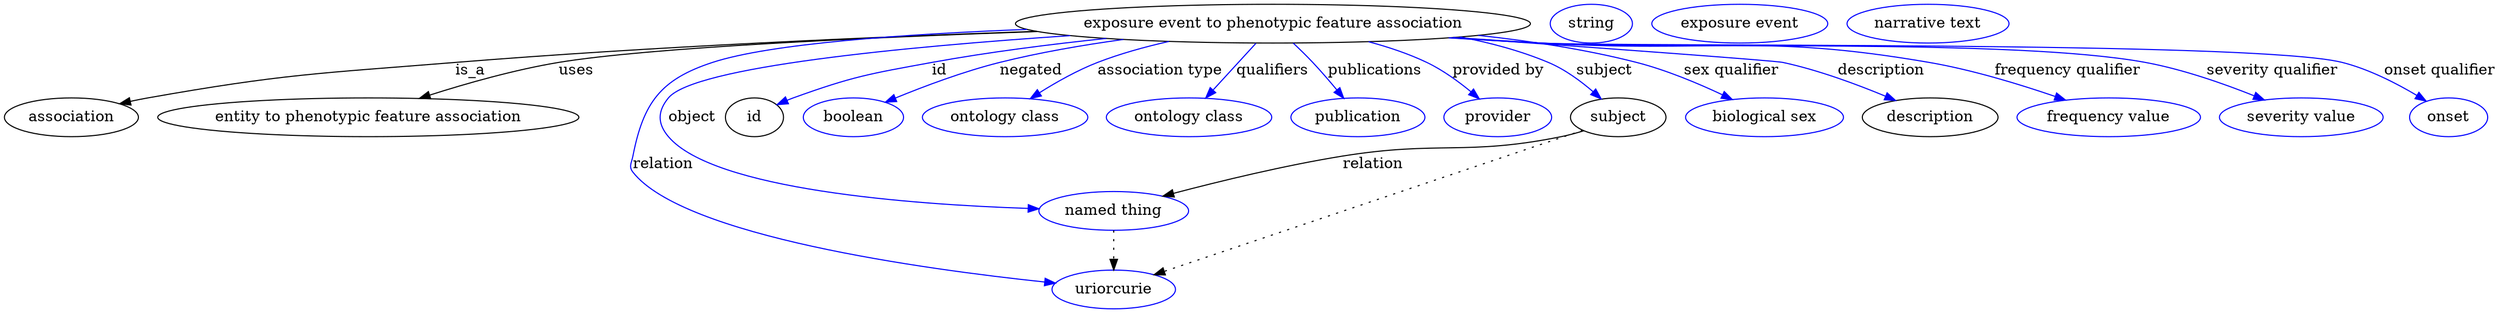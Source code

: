 digraph {
	graph [bb="0,0,1907.3,283"];
	node [label="\N"];
	"exposure event to phenotypic feature association"	[height=0.5,
		label="exposure event to phenotypic feature association",
		pos="977.05,265",
		width=5.0732];
	association	[height=0.5,
		pos="50.046,178",
		width=1.3902];
	"exposure event to phenotypic feature association" -> association	[label=is_a,
		lp="342.05,221.5",
		pos="e,86.987,190.27 804.31,259.06 674,254.26 490.98,245.24 331.05,229 232.24,218.97 207.13,216.91 110.05,196 105.7,195.06 101.21,193.99 \
96.724,192.85"];
	"entity to phenotypic feature association"	[height=0.5,
		pos="268.05,178",
		width=4.1524];
	"exposure event to phenotypic feature association" -> "entity to phenotypic feature association"	[label=uses,
		lp="419.05,221.5",
		pos="e,304.97,195.54 805.38,258.81 665.8,253.59 480.42,244.13 407.05,229 375.28,222.45 340.98,210.17 314.39,199.42"];
	relation	[color=blue,
		height=0.5,
		label=uriorcurie,
		pos="844.05,18",
		width=1.2638];
	"exposure event to phenotypic feature association" -> relation	[color=blue,
		label=relation,
		lp="500.05,134.5",
		pos="e,802.03,25.099 804.66,258.99 703.8,254.35 587.1,245.54 539.05,229 513.87,220.33 503.75,218.19 489.05,196 471.93,170.17 460.5,151.83 \
479.05,127 516.74,76.543 700.64,41.351 792.14,26.664",
		style=solid];
	object	[color=blue,
		height=0.5,
		label="named thing",
		pos="844.05,91",
		width=1.5346];
	"exposure event to phenotypic feature association" -> object	[color=blue,
		label=object,
		lp="517.05,178",
		pos="e,789.72,94.616 836.29,253.53 703.37,242.13 521.26,222.01 500.05,196 489.93,183.6 489.89,172.36 500.05,160 534.75,117.77 690.04,\
101.32 779.66,95.271",
		style=solid];
	id	[height=0.5,
		pos="570.05,178",
		width=0.75];
	"exposure event to phenotypic feature association" -> id	[color=blue,
		label=id,
		lp="720.55,221.5",
		pos="e,591.12,189.64 849.06,252.06 776.11,242.44 683.99,225.47 606.05,196 604.2,195.3 602.32,194.55 600.44,193.76",
		style=solid];
	negated	[color=blue,
		height=0.5,
		label=boolean,
		pos="653.05,178",
		width=1.0652];
	"exposure event to phenotypic feature association" -> negated	[color=blue,
		label=negated,
		lp="797.55,221.5",
		pos="e,678.86,191.39 872.8,250.2 841.38,244.88 807.03,237.88 776.05,229 745.53,220.25 712.25,206.44 688.01,195.55",
		style=solid];
	"association type"	[color=blue,
		height=0.5,
		label="ontology class",
		pos="771.05,178",
		width=1.7151];
	"exposure event to phenotypic feature association" -> "association type"	[color=blue,
		label="association type",
		lp="893.05,221.5",
		pos="e,792.23,195.09 904.96,248.39 886.35,243.26 866.62,236.82 849.05,229 832.13,221.48 814.65,210.61 800.54,200.93",
		style=solid];
	qualifiers	[color=blue,
		height=0.5,
		label="ontology class",
		pos="912.05,178",
		width=1.7151];
	"exposure event to phenotypic feature association" -> qualifiers	[color=blue,
		label=qualifiers,
		lp="974.55,221.5",
		pos="e,924.96,195.89 963.89,246.8 954.49,234.51 941.7,217.77 931.17,204.01",
		style=solid];
	publications	[color=blue,
		height=0.5,
		label=publication,
		pos="1042,178",
		width=1.3902];
	"exposure event to phenotypic feature association" -> publications	[color=blue,
		label=publications,
		lp="1048.5,221.5",
		pos="e,1029.4,195.69 990.25,246.93 994.65,241.23 999.57,234.85 1004,229 1010.3,220.78 1017.2,211.77 1023.3,203.7",
		style=solid];
	"provided by"	[color=blue,
		height=0.5,
		label=provider,
		pos="1150,178",
		width=1.1193];
	"exposure event to phenotypic feature association" -> "provided by"	[color=blue,
		label="provided by",
		lp="1142,221.5",
		pos="e,1133.5,194.57 1039.7,248.04 1055.3,242.96 1071.6,236.63 1086,229 1100.2,221.51 1114.4,210.84 1125.8,201.28",
		style=solid];
	subject	[height=0.5,
		pos="1244,178",
		width=0.99297];
	"exposure event to phenotypic feature association" -> subject	[color=blue,
		label=subject,
		lp="1224.5,221.5",
		pos="e,1228.6,194.37 1102.7,251.92 1128.6,246.78 1155.3,239.44 1179,229 1194.4,222.26 1209.4,211.13 1221.1,201.09",
		style=solid];
	"sex qualifier"	[color=blue,
		height=0.5,
		label="biological sex",
		pos="1358,178",
		width=1.661];
	"exposure event to phenotypic feature association" -> "sex qualifier"	[color=blue,
		label="sex qualifier",
		lp="1322.5,221.5",
		pos="e,1330.9,194.11 1119.3,253.69 1161.3,248.5 1207,240.7 1248,229 1273.6,221.72 1300.8,209.41 1321.7,198.83",
		style=solid];
	description	[height=0.5,
		pos="1486,178",
		width=1.3902];
	"exposure event to phenotypic feature association" -> description	[color=blue,
		label=description,
		lp="1437.5,221.5",
		pos="e,1457.8,192.94 1107.1,252.33 1216.9,242.44 1356.9,229.75 1360,229 1390.8,221.66 1423.9,208.28 1448.5,197.21",
		style=solid];
	"frequency qualifier"	[color=blue,
		height=0.5,
		label="frequency value",
		pos="1622,178",
		width=1.8776];
	"exposure event to phenotypic feature association" -> "frequency qualifier"	[color=blue,
		label="frequency qualifier",
		lp="1578.5,221.5",
		pos="e,1587.3,193.49 1104.7,252.11 1125.8,250.29 1147.5,248.52 1168,247 1303,237 1339.1,254.62 1472,229 1508.5,221.97 1548.3,208.42 1577.7,\
197.2",
		style=solid];
	"severity qualifier"	[color=blue,
		height=0.5,
		label="severity value",
		pos="1767,178",
		width=1.661];
	"exposure event to phenotypic feature association" -> "severity qualifier"	[color=blue,
		label="severity qualifier",
		lp="1729,221.5",
		pos="e,1736.7,193.62 1102.6,251.92 1124.4,250.08 1146.9,248.35 1168,247 1271.5,240.4 1532.5,249.5 1634,229 1666.4,222.47 1701.3,209.09 \
1727.2,197.82",
		style=solid];
	"onset qualifier"	[color=blue,
		height=0.5,
		label=onset,
		pos="1878,178",
		width=0.81243];
	"exposure event to phenotypic feature association" -> "onset qualifier"	[color=blue,
		label="onset qualifier",
		lp="1857,221.5",
		pos="e,1859,191.85 1101.8,251.82 1123.9,249.98 1146.6,248.27 1168,247 1235.8,242.99 1713.2,245.71 1779,229 1804.7,222.5 1831.3,208.59 \
1850.4,197.09",
		style=solid];
	object -> relation	[pos="e,844.05,36.029 844.05,72.813 844.05,64.789 844.05,55.047 844.05,46.069",
		style=dotted];
	association_id	[color=blue,
		height=0.5,
		label=string,
		pos="1208,265",
		width=0.84854];
	subject -> relation	[pos="e,875.06,31.252 1216.9,166.26 1147.9,139.03 965.96,67.155 884.49,34.974",
		style=dotted];
	subject -> object	[label=relation,
		lp="1050,134.5",
		pos="e,881.9,104.13 1217.7,165.78 1211.7,163.56 1205.2,161.47 1199,160 1125.1,142.43 1103.7,155.96 1029,142 981.81,133.17 928.99,118.39 \
891.92,107.19"];
	"exposure event to phenotypic feature association_subject"	[color=blue,
		height=0.5,
		label="exposure event",
		pos="1320,265",
		width=1.7693];
	"entity to phenotypic feature association_description"	[color=blue,
		height=0.5,
		label="narrative text",
		pos="1460,265",
		width=1.6068];
}

